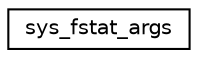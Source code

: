 digraph "Graphical Class Hierarchy"
{
 // LATEX_PDF_SIZE
  edge [fontname="Helvetica",fontsize="10",labelfontname="Helvetica",labelfontsize="10"];
  node [fontname="Helvetica",fontsize="10",shape=record];
  rankdir="LR";
  Node0 [label="sys_fstat_args",height=0.2,width=0.4,color="black", fillcolor="white", style="filled",URL="$structsys__fstat__args.html",tooltip=" "];
}

